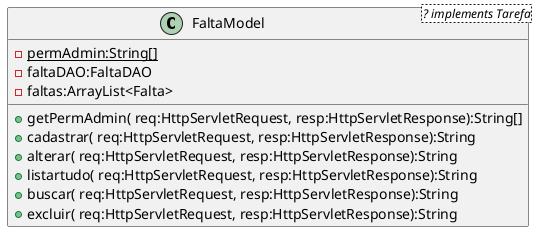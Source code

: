 @startuml
class FaltaModel <? implements Tarefa>{
    - {static}permAdmin:String[] 
    - faltaDAO:FaltaDAO 
    - faltas:ArrayList<Falta> 
 
    + getPermAdmin( req:HttpServletRequest, resp:HttpServletResponse):String[]
    + cadastrar( req:HttpServletRequest, resp:HttpServletResponse):String
    + alterar( req:HttpServletRequest, resp:HttpServletResponse):String
    + listartudo( req:HttpServletRequest, resp:HttpServletResponse):String
    + buscar( req:HttpServletRequest, resp:HttpServletResponse):String
    + excluir( req:HttpServletRequest, resp:HttpServletResponse):String
    
}

@enduml
